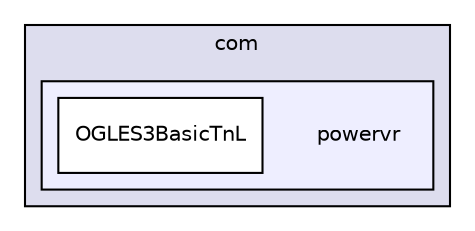 digraph "PVR/SDK_3.4/Examples/Beginner/04_BasicTnL/OGLES3/Build/Android/src/com/powervr" {
  compound=true
  node [ fontsize="10", fontname="Helvetica"];
  edge [ labelfontsize="10", labelfontname="Helvetica"];
  subgraph clusterdir_338051eeb05ac326d497d5ab9339dcff {
    graph [ bgcolor="#ddddee", pencolor="black", label="com" fontname="Helvetica", fontsize="10", URL="dir_338051eeb05ac326d497d5ab9339dcff.html"]
  subgraph clusterdir_1ea55fea4ea5796f9d5e15baea925007 {
    graph [ bgcolor="#eeeeff", pencolor="black", label="" URL="dir_1ea55fea4ea5796f9d5e15baea925007.html"];
    dir_1ea55fea4ea5796f9d5e15baea925007 [shape=plaintext label="powervr"];
    dir_79b8564b0f4d1f744d472a00dcd4b9dc [shape=box label="OGLES3BasicTnL" color="black" fillcolor="white" style="filled" URL="dir_79b8564b0f4d1f744d472a00dcd4b9dc.html"];
  }
  }
}
